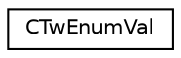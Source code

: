 digraph "Graphical Class Hierarchy"
{
  edge [fontname="Helvetica",fontsize="10",labelfontname="Helvetica",labelfontsize="10"];
  node [fontname="Helvetica",fontsize="10",shape=record];
  rankdir="LR";
  Node1 [label="CTwEnumVal",height=0.2,width=0.4,color="black", fillcolor="white", style="filled",URL="$struct_c_tw_enum_val.html"];
}

